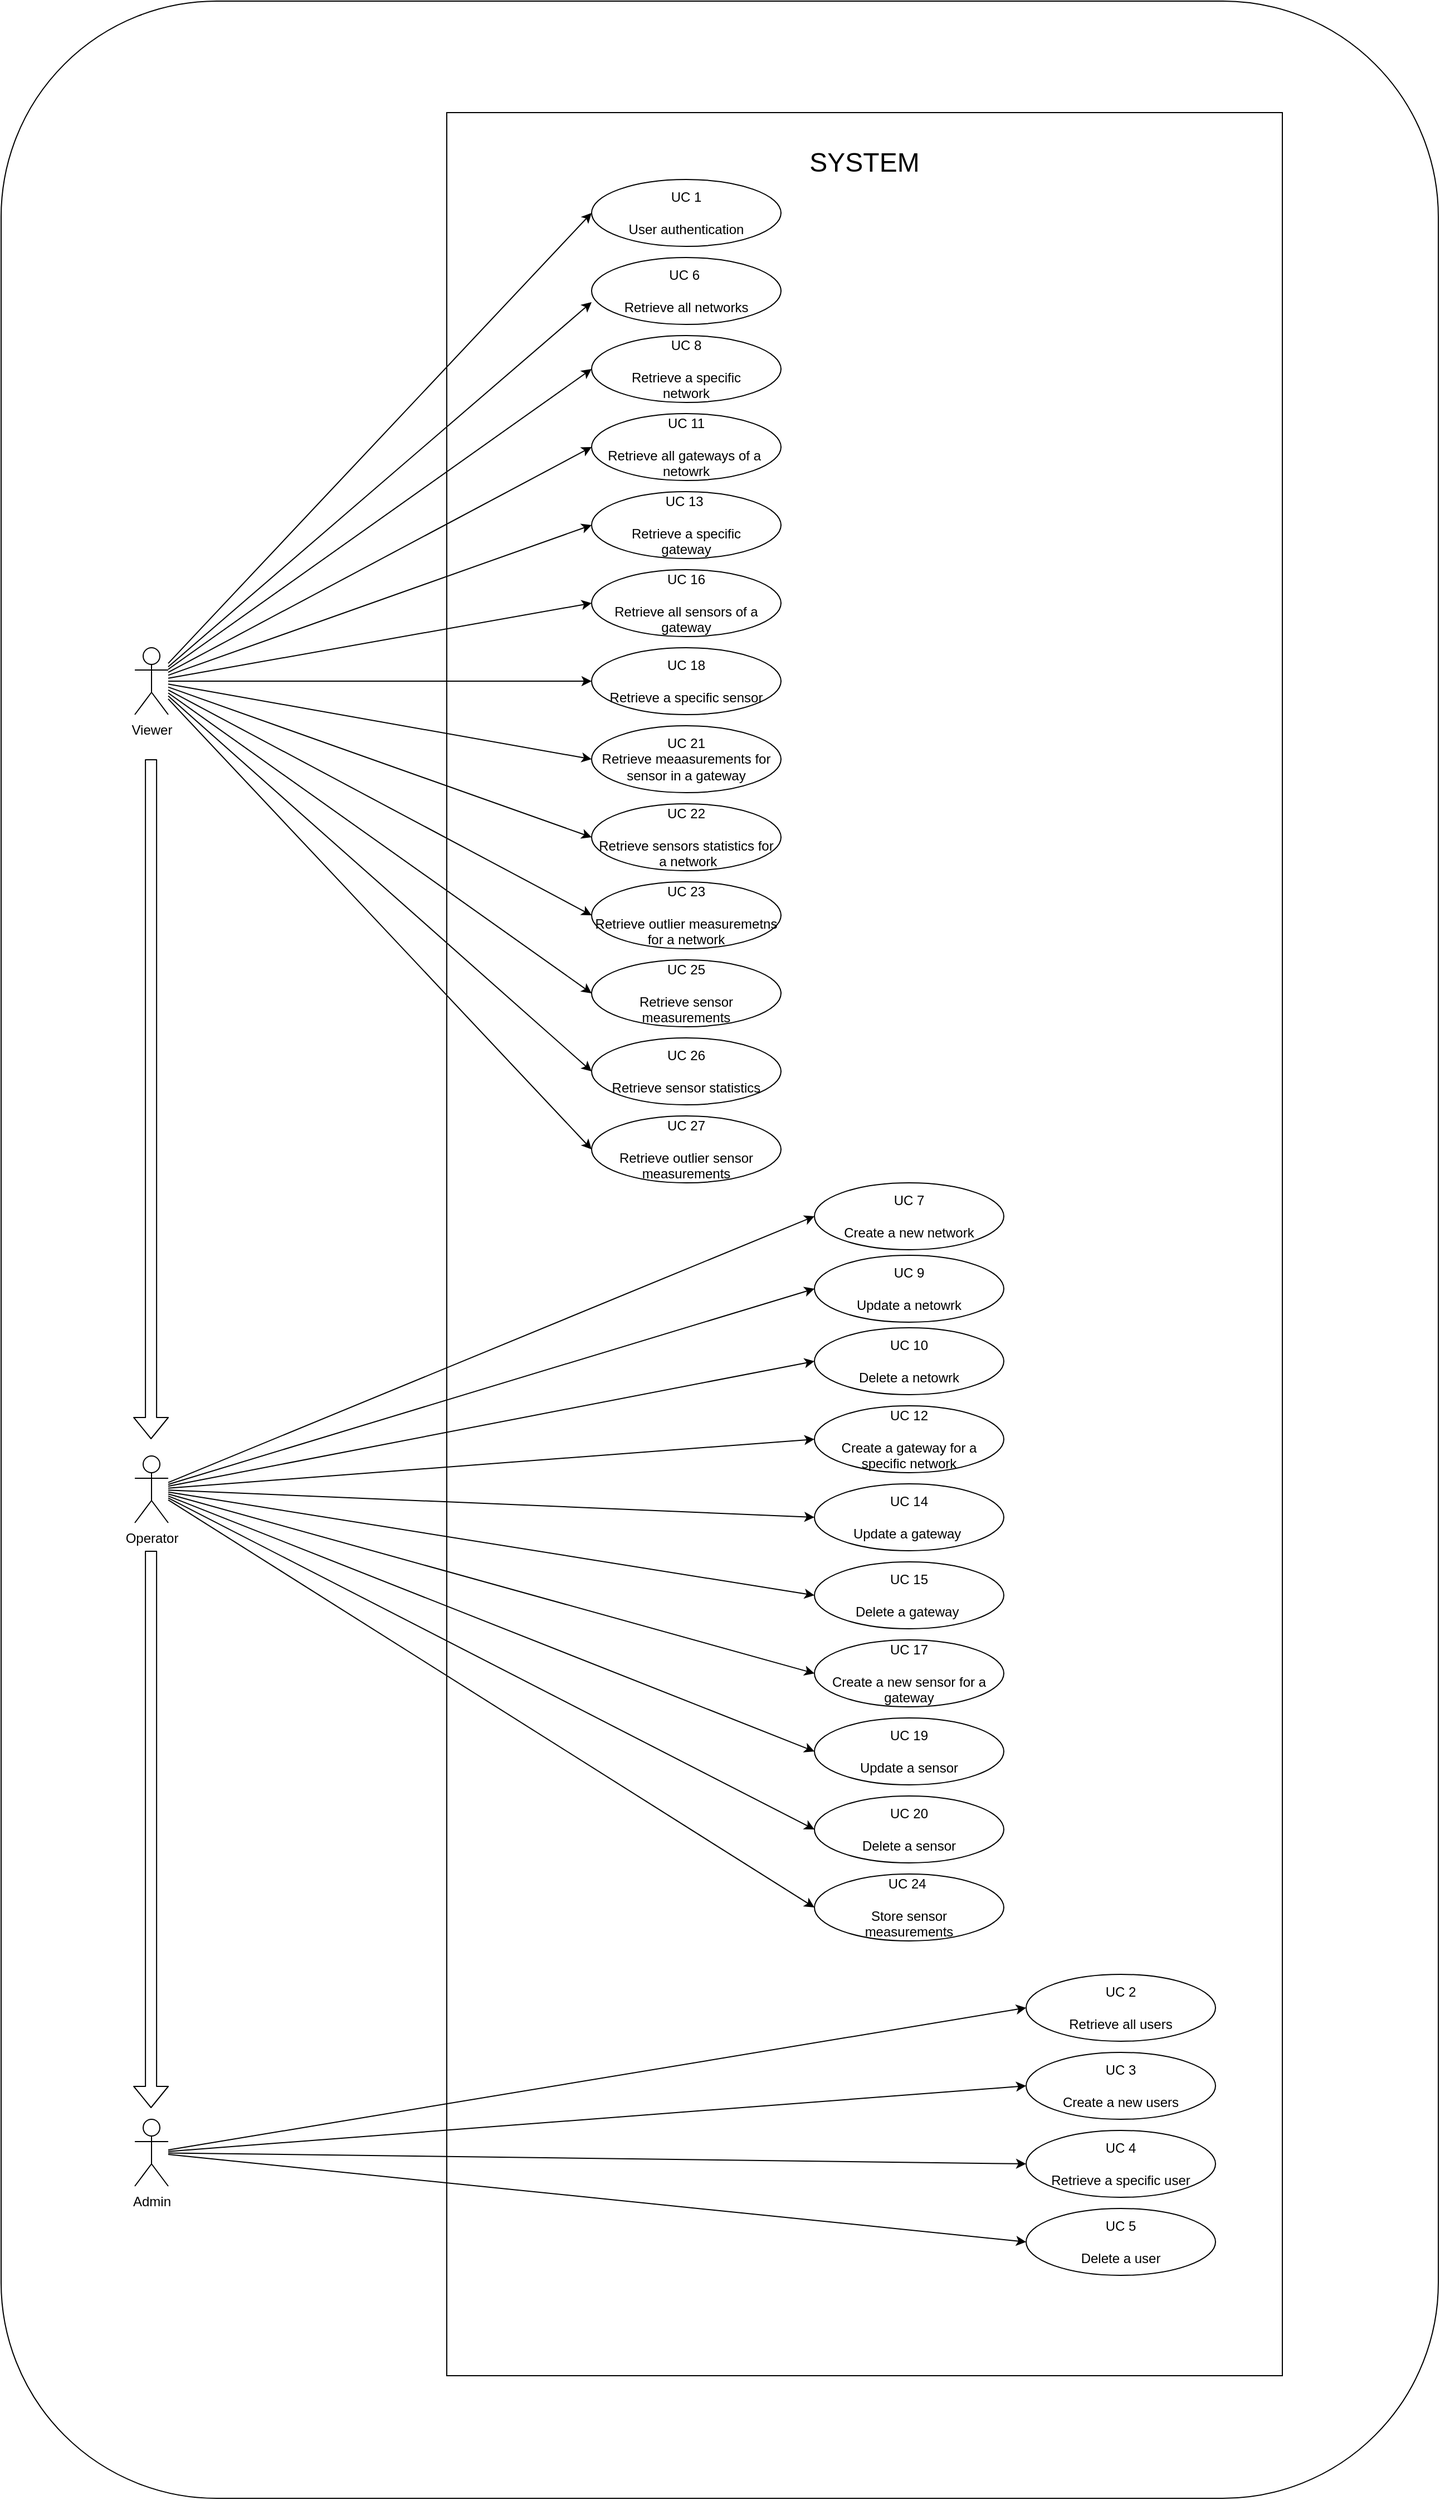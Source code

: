 <mxfile>
    <diagram id="4l30b2tjH2T-zGRCBpMZ" name="Page-1">
        <mxGraphModel dx="9732" dy="4108" grid="1" gridSize="10" guides="1" tooltips="1" connect="1" arrows="1" fold="1" page="0" pageScale="1" pageWidth="850" pageHeight="1100" math="0" shadow="0">
            <root>
                <mxCell id="0"/>
                <mxCell id="1" parent="0"/>
                <mxCell id="192" value="" style="rounded=1;whiteSpace=wrap;html=1;" vertex="1" parent="1">
                    <mxGeometry x="-2240" y="-780" width="1290" height="2240" as="geometry"/>
                </mxCell>
                <mxCell id="167" value="" style="rounded=0;whiteSpace=wrap;html=1;" vertex="1" parent="1">
                    <mxGeometry x="-1840" y="-680" width="750" height="2030" as="geometry"/>
                </mxCell>
                <mxCell id="33" value="UC 2&lt;br&gt;&lt;br&gt;Retrieve all users" style="ellipse;whiteSpace=wrap;html=1;" parent="1" vertex="1">
                    <mxGeometry x="-1320" y="990" width="170" height="60" as="geometry"/>
                </mxCell>
                <mxCell id="186" style="edgeStyle=none;html=1;entryX=0;entryY=0.5;entryDx=0;entryDy=0;" edge="1" parent="1" source="28" target="33">
                    <mxGeometry relative="1" as="geometry"/>
                </mxCell>
                <mxCell id="187" style="edgeStyle=none;html=1;entryX=0;entryY=0.5;entryDx=0;entryDy=0;" edge="1" parent="1" source="28" target="39">
                    <mxGeometry relative="1" as="geometry"/>
                </mxCell>
                <mxCell id="188" style="edgeStyle=none;html=1;entryX=0;entryY=0.5;entryDx=0;entryDy=0;" edge="1" parent="1" source="28" target="41">
                    <mxGeometry relative="1" as="geometry"/>
                </mxCell>
                <mxCell id="189" style="edgeStyle=none;html=1;entryX=0;entryY=0.5;entryDx=0;entryDy=0;" edge="1" parent="1" source="28" target="43">
                    <mxGeometry relative="1" as="geometry"/>
                </mxCell>
                <mxCell id="28" value="Admin" style="shape=umlActor;verticalLabelPosition=bottom;verticalAlign=top;html=1;outlineConnect=0;" parent="1" vertex="1">
                    <mxGeometry x="-2120" y="1120" width="30" height="60" as="geometry"/>
                </mxCell>
                <mxCell id="153" style="edgeStyle=none;html=1;entryX=0;entryY=0.5;entryDx=0;entryDy=0;" edge="1" parent="1" source="31" target="35">
                    <mxGeometry relative="1" as="geometry"/>
                </mxCell>
                <mxCell id="156" style="edgeStyle=none;html=1;entryX=0;entryY=0.5;entryDx=0;entryDy=0;" edge="1" parent="1" source="31" target="60">
                    <mxGeometry relative="1" as="geometry"/>
                </mxCell>
                <mxCell id="157" style="edgeStyle=none;html=1;entryX=0;entryY=0.5;entryDx=0;entryDy=0;" edge="1" parent="1" source="31" target="70">
                    <mxGeometry relative="1" as="geometry"/>
                </mxCell>
                <mxCell id="158" style="edgeStyle=none;html=1;entryX=0;entryY=0.5;entryDx=0;entryDy=0;" edge="1" parent="1" source="31" target="77">
                    <mxGeometry relative="1" as="geometry"/>
                </mxCell>
                <mxCell id="159" style="edgeStyle=none;html=1;entryX=0;entryY=0.5;entryDx=0;entryDy=0;" edge="1" parent="1" source="31" target="87">
                    <mxGeometry relative="1" as="geometry"/>
                </mxCell>
                <mxCell id="160" style="edgeStyle=none;html=1;entryX=0;entryY=0.5;entryDx=0;entryDy=0;" edge="1" parent="1" source="31" target="94">
                    <mxGeometry relative="1" as="geometry"/>
                </mxCell>
                <mxCell id="161" style="edgeStyle=none;html=1;entryX=0;entryY=0.5;entryDx=0;entryDy=0;" edge="1" parent="1" source="31" target="104">
                    <mxGeometry relative="1" as="geometry"/>
                </mxCell>
                <mxCell id="163" style="edgeStyle=none;html=1;entryX=0;entryY=0.5;entryDx=0;entryDy=0;" edge="1" parent="1" source="31" target="109">
                    <mxGeometry relative="1" as="geometry"/>
                </mxCell>
                <mxCell id="164" style="edgeStyle=none;html=1;entryX=0;entryY=0.5;entryDx=0;entryDy=0;" edge="1" parent="1" source="31" target="106">
                    <mxGeometry relative="1" as="geometry"/>
                </mxCell>
                <mxCell id="165" style="edgeStyle=none;html=1;entryX=0;entryY=0.5;entryDx=0;entryDy=0;" edge="1" parent="1" source="31" target="107">
                    <mxGeometry relative="1" as="geometry"/>
                </mxCell>
                <mxCell id="166" style="edgeStyle=none;html=1;entryX=0;entryY=0.5;entryDx=0;entryDy=0;" edge="1" parent="1" source="31" target="110">
                    <mxGeometry relative="1" as="geometry"/>
                </mxCell>
                <mxCell id="31" value="Viewer" style="shape=umlActor;verticalLabelPosition=bottom;verticalAlign=top;html=1;outlineConnect=0;" parent="1" vertex="1">
                    <mxGeometry x="-2120" y="-200" width="30" height="60" as="geometry"/>
                </mxCell>
                <mxCell id="170" style="edgeStyle=none;html=1;entryX=0;entryY=0.5;entryDx=0;entryDy=0;" edge="1" parent="1" source="32" target="57">
                    <mxGeometry relative="1" as="geometry"/>
                </mxCell>
                <mxCell id="171" style="edgeStyle=none;html=1;entryX=0;entryY=0.5;entryDx=0;entryDy=0;" edge="1" parent="1" source="32" target="64">
                    <mxGeometry relative="1" as="geometry"/>
                </mxCell>
                <mxCell id="172" style="edgeStyle=none;html=1;entryX=0;entryY=0.5;entryDx=0;entryDy=0;" edge="1" parent="1" source="32" target="67">
                    <mxGeometry relative="1" as="geometry"/>
                </mxCell>
                <mxCell id="173" style="edgeStyle=none;html=1;entryX=0;entryY=0.5;entryDx=0;entryDy=0;" edge="1" parent="1" source="32" target="74">
                    <mxGeometry relative="1" as="geometry"/>
                </mxCell>
                <mxCell id="174" style="edgeStyle=none;html=1;entryX=0;entryY=0.5;entryDx=0;entryDy=0;" edge="1" parent="1" source="32" target="81">
                    <mxGeometry relative="1" as="geometry"/>
                </mxCell>
                <mxCell id="175" style="edgeStyle=none;html=1;entryX=0;entryY=0.5;entryDx=0;entryDy=0;" edge="1" parent="1" source="32" target="84">
                    <mxGeometry relative="1" as="geometry"/>
                </mxCell>
                <mxCell id="176" style="edgeStyle=none;html=1;entryX=0;entryY=0.5;entryDx=0;entryDy=0;" edge="1" parent="1" source="32" target="91">
                    <mxGeometry relative="1" as="geometry"/>
                </mxCell>
                <mxCell id="177" style="edgeStyle=none;html=1;entryX=0;entryY=0.5;entryDx=0;entryDy=0;" edge="1" parent="1" source="32" target="98">
                    <mxGeometry relative="1" as="geometry"/>
                </mxCell>
                <mxCell id="178" style="edgeStyle=none;html=1;entryX=0;entryY=0.5;entryDx=0;entryDy=0;" edge="1" parent="1" source="32" target="101">
                    <mxGeometry relative="1" as="geometry"/>
                </mxCell>
                <mxCell id="179" style="edgeStyle=none;html=1;entryX=0;entryY=0.5;entryDx=0;entryDy=0;" edge="1" parent="1" source="32" target="105">
                    <mxGeometry relative="1" as="geometry"/>
                </mxCell>
                <mxCell id="32" value="Operator" style="shape=umlActor;verticalLabelPosition=bottom;verticalAlign=top;html=1;outlineConnect=0;" parent="1" vertex="1">
                    <mxGeometry x="-2120" y="525" width="30" height="60" as="geometry"/>
                </mxCell>
                <mxCell id="35" value="UC 1&lt;br&gt;&lt;br&gt;User authentication" style="ellipse;whiteSpace=wrap;html=1;" parent="1" vertex="1">
                    <mxGeometry x="-1710" y="-620" width="170" height="60" as="geometry"/>
                </mxCell>
                <mxCell id="39" value="UC 3&lt;br&gt;&lt;br&gt;Create a new users" style="ellipse;whiteSpace=wrap;html=1;" parent="1" vertex="1">
                    <mxGeometry x="-1320" y="1060" width="170" height="60" as="geometry"/>
                </mxCell>
                <mxCell id="41" value="UC 4&lt;br&gt;&lt;br&gt;Retrieve a specific user" style="ellipse;whiteSpace=wrap;html=1;" parent="1" vertex="1">
                    <mxGeometry x="-1320" y="1130" width="170" height="60" as="geometry"/>
                </mxCell>
                <mxCell id="43" value="UC 5&lt;br&gt;&lt;br&gt;Delete a user" style="ellipse;whiteSpace=wrap;html=1;" parent="1" vertex="1">
                    <mxGeometry x="-1320" y="1200" width="170" height="60" as="geometry"/>
                </mxCell>
                <mxCell id="53" value="UC 6&amp;nbsp;&lt;br&gt;&lt;br&gt;Retrieve all networks" style="ellipse;whiteSpace=wrap;html=1;" parent="1" vertex="1">
                    <mxGeometry x="-1710" y="-550" width="170" height="60" as="geometry"/>
                </mxCell>
                <mxCell id="57" value="UC 7 &lt;br&gt;&lt;br&gt;Create a new network" style="ellipse;whiteSpace=wrap;html=1;" parent="1" vertex="1">
                    <mxGeometry x="-1510" y="280" width="170" height="60" as="geometry"/>
                </mxCell>
                <mxCell id="60" value="UC 8&lt;br&gt;&lt;br&gt;Retrieve a specific &lt;br&gt;network" style="ellipse;whiteSpace=wrap;html=1;" parent="1" vertex="1">
                    <mxGeometry x="-1710" y="-480" width="170" height="60" as="geometry"/>
                </mxCell>
                <mxCell id="64" value="UC 9&lt;br&gt;&lt;br&gt;Update a netowrk" style="ellipse;whiteSpace=wrap;html=1;" parent="1" vertex="1">
                    <mxGeometry x="-1510" y="345" width="170" height="60" as="geometry"/>
                </mxCell>
                <mxCell id="67" value="UC 10 &lt;br&gt;&lt;br&gt;Delete a netowrk" style="ellipse;whiteSpace=wrap;html=1;" parent="1" vertex="1">
                    <mxGeometry x="-1510" y="410" width="170" height="60" as="geometry"/>
                </mxCell>
                <mxCell id="70" value="UC 11&lt;br&gt;&lt;br&gt;Retrieve all gateways of a&amp;nbsp; netowrk" style="ellipse;whiteSpace=wrap;html=1;" parent="1" vertex="1">
                    <mxGeometry x="-1710" y="-410" width="170" height="60" as="geometry"/>
                </mxCell>
                <mxCell id="74" value="UC 12&lt;br&gt;&lt;br&gt;Create a gateway for a &lt;br&gt;specific network" style="ellipse;whiteSpace=wrap;html=1;" parent="1" vertex="1">
                    <mxGeometry x="-1510" y="480" width="170" height="60" as="geometry"/>
                </mxCell>
                <mxCell id="77" value="UC 13&amp;nbsp;&lt;br&gt;&lt;br&gt;Retrieve a specific &lt;br&gt;gateway" style="ellipse;whiteSpace=wrap;html=1;" parent="1" vertex="1">
                    <mxGeometry x="-1710" y="-340" width="170" height="60" as="geometry"/>
                </mxCell>
                <mxCell id="81" value="UC 14&lt;br&gt;&lt;br&gt;Update a gateway&amp;nbsp;" style="ellipse;whiteSpace=wrap;html=1;" parent="1" vertex="1">
                    <mxGeometry x="-1510" y="550" width="170" height="60" as="geometry"/>
                </mxCell>
                <mxCell id="84" value="UC 15&lt;br&gt;&lt;br&gt;Delete a gateway&amp;nbsp;" style="ellipse;whiteSpace=wrap;html=1;" parent="1" vertex="1">
                    <mxGeometry x="-1510" y="620" width="170" height="60" as="geometry"/>
                </mxCell>
                <mxCell id="87" value="UC 16&lt;br&gt;&lt;br&gt;Retrieve all sensors of a gateway" style="ellipse;whiteSpace=wrap;html=1;" parent="1" vertex="1">
                    <mxGeometry x="-1710" y="-270" width="170" height="60" as="geometry"/>
                </mxCell>
                <mxCell id="91" value="UC 17&lt;br&gt;&lt;br&gt;Create a new sensor for a gateway" style="ellipse;whiteSpace=wrap;html=1;" parent="1" vertex="1">
                    <mxGeometry x="-1510" y="690" width="170" height="60" as="geometry"/>
                </mxCell>
                <mxCell id="94" value="UC 18&lt;br&gt;&lt;br&gt;Retrieve a specific sensor" style="ellipse;whiteSpace=wrap;html=1;" parent="1" vertex="1">
                    <mxGeometry x="-1710" y="-200" width="170" height="60" as="geometry"/>
                </mxCell>
                <mxCell id="98" value="UC 19&lt;br&gt;&lt;br&gt;Update a sensor" style="ellipse;whiteSpace=wrap;html=1;" parent="1" vertex="1">
                    <mxGeometry x="-1510" y="760" width="170" height="60" as="geometry"/>
                </mxCell>
                <mxCell id="101" value="UC 20&lt;br&gt;&lt;br&gt;Delete a sensor" style="ellipse;whiteSpace=wrap;html=1;" parent="1" vertex="1">
                    <mxGeometry x="-1510" y="830" width="170" height="60" as="geometry"/>
                </mxCell>
                <mxCell id="104" value="UC 21&lt;br&gt;Retrieve meaasurements for&lt;br&gt;sensor in a gateway" style="ellipse;whiteSpace=wrap;html=1;" parent="1" vertex="1">
                    <mxGeometry x="-1710" y="-130" width="170" height="60" as="geometry"/>
                </mxCell>
                <mxCell id="105" value="UC 24&amp;nbsp;&lt;br&gt;&lt;br&gt;Store sensor &lt;br&gt;measurements" style="ellipse;whiteSpace=wrap;html=1;" parent="1" vertex="1">
                    <mxGeometry x="-1510" y="900" width="170" height="60" as="geometry"/>
                </mxCell>
                <mxCell id="106" value="UC 25&lt;br&gt;&lt;br&gt;Retrieve sensor &lt;br&gt;measurements" style="ellipse;whiteSpace=wrap;html=1;" parent="1" vertex="1">
                    <mxGeometry x="-1710" y="80" width="170" height="60" as="geometry"/>
                </mxCell>
                <mxCell id="107" value="&lt;div&gt;UC 26&lt;br&gt;&lt;br&gt;Retrieve sensor statistics&lt;/div&gt;" style="ellipse;whiteSpace=wrap;html=1;" parent="1" vertex="1">
                    <mxGeometry x="-1710" y="150" width="170" height="60" as="geometry"/>
                </mxCell>
                <mxCell id="108" value="UC 22&lt;div&gt;&lt;br&gt;&lt;div&gt;Retrieve sensors statistics for&lt;br&gt;&amp;nbsp;a network&lt;/div&gt;&lt;/div&gt;" style="ellipse;whiteSpace=wrap;html=1;" parent="1" vertex="1">
                    <mxGeometry x="-1710" y="-60" width="170" height="60" as="geometry"/>
                </mxCell>
                <mxCell id="109" value="UC 23&lt;div&gt;&lt;br&gt;&lt;/div&gt;&lt;div&gt;Retrieve outlier measuremetns for a network&lt;/div&gt;" style="ellipse;whiteSpace=wrap;html=1;" parent="1" vertex="1">
                    <mxGeometry x="-1710" y="10" width="170" height="60" as="geometry"/>
                </mxCell>
                <mxCell id="110" value="UC 27&lt;br&gt;&lt;br&gt;Retrieve outlier sensor measurements" style="ellipse;whiteSpace=wrap;html=1;" parent="1" vertex="1">
                    <mxGeometry x="-1710" y="220" width="170" height="60" as="geometry"/>
                </mxCell>
                <mxCell id="155" style="edgeStyle=none;html=1;entryX=0;entryY=0.667;entryDx=0;entryDy=0;entryPerimeter=0;" edge="1" parent="1" source="31" target="53">
                    <mxGeometry relative="1" as="geometry"/>
                </mxCell>
                <mxCell id="162" style="edgeStyle=none;html=1;entryX=0;entryY=0.5;entryDx=0;entryDy=0;" edge="1" parent="1" source="31" target="108">
                    <mxGeometry relative="1" as="geometry"/>
                </mxCell>
                <mxCell id="168" value="&lt;font style=&quot;font-size: 24px;&quot;&gt;SYSTEM&lt;/font&gt;" style="text;html=1;align=center;verticalAlign=middle;whiteSpace=wrap;rounded=0;" vertex="1" parent="1">
                    <mxGeometry x="-1495" y="-650" width="60" height="30" as="geometry"/>
                </mxCell>
                <mxCell id="190" value="" style="shape=flexArrow;endArrow=classic;html=1;" edge="1" parent="1">
                    <mxGeometry width="50" height="50" relative="1" as="geometry">
                        <mxPoint x="-2105.45" y="-100" as="sourcePoint"/>
                        <mxPoint x="-2105.45" y="510" as="targetPoint"/>
                    </mxGeometry>
                </mxCell>
                <mxCell id="191" value="" style="shape=flexArrow;endArrow=classic;html=1;" edge="1" parent="1">
                    <mxGeometry width="50" height="50" relative="1" as="geometry">
                        <mxPoint x="-2105.45" y="610" as="sourcePoint"/>
                        <mxPoint x="-2105.45" y="1110" as="targetPoint"/>
                    </mxGeometry>
                </mxCell>
            </root>
        </mxGraphModel>
    </diagram>
</mxfile>
